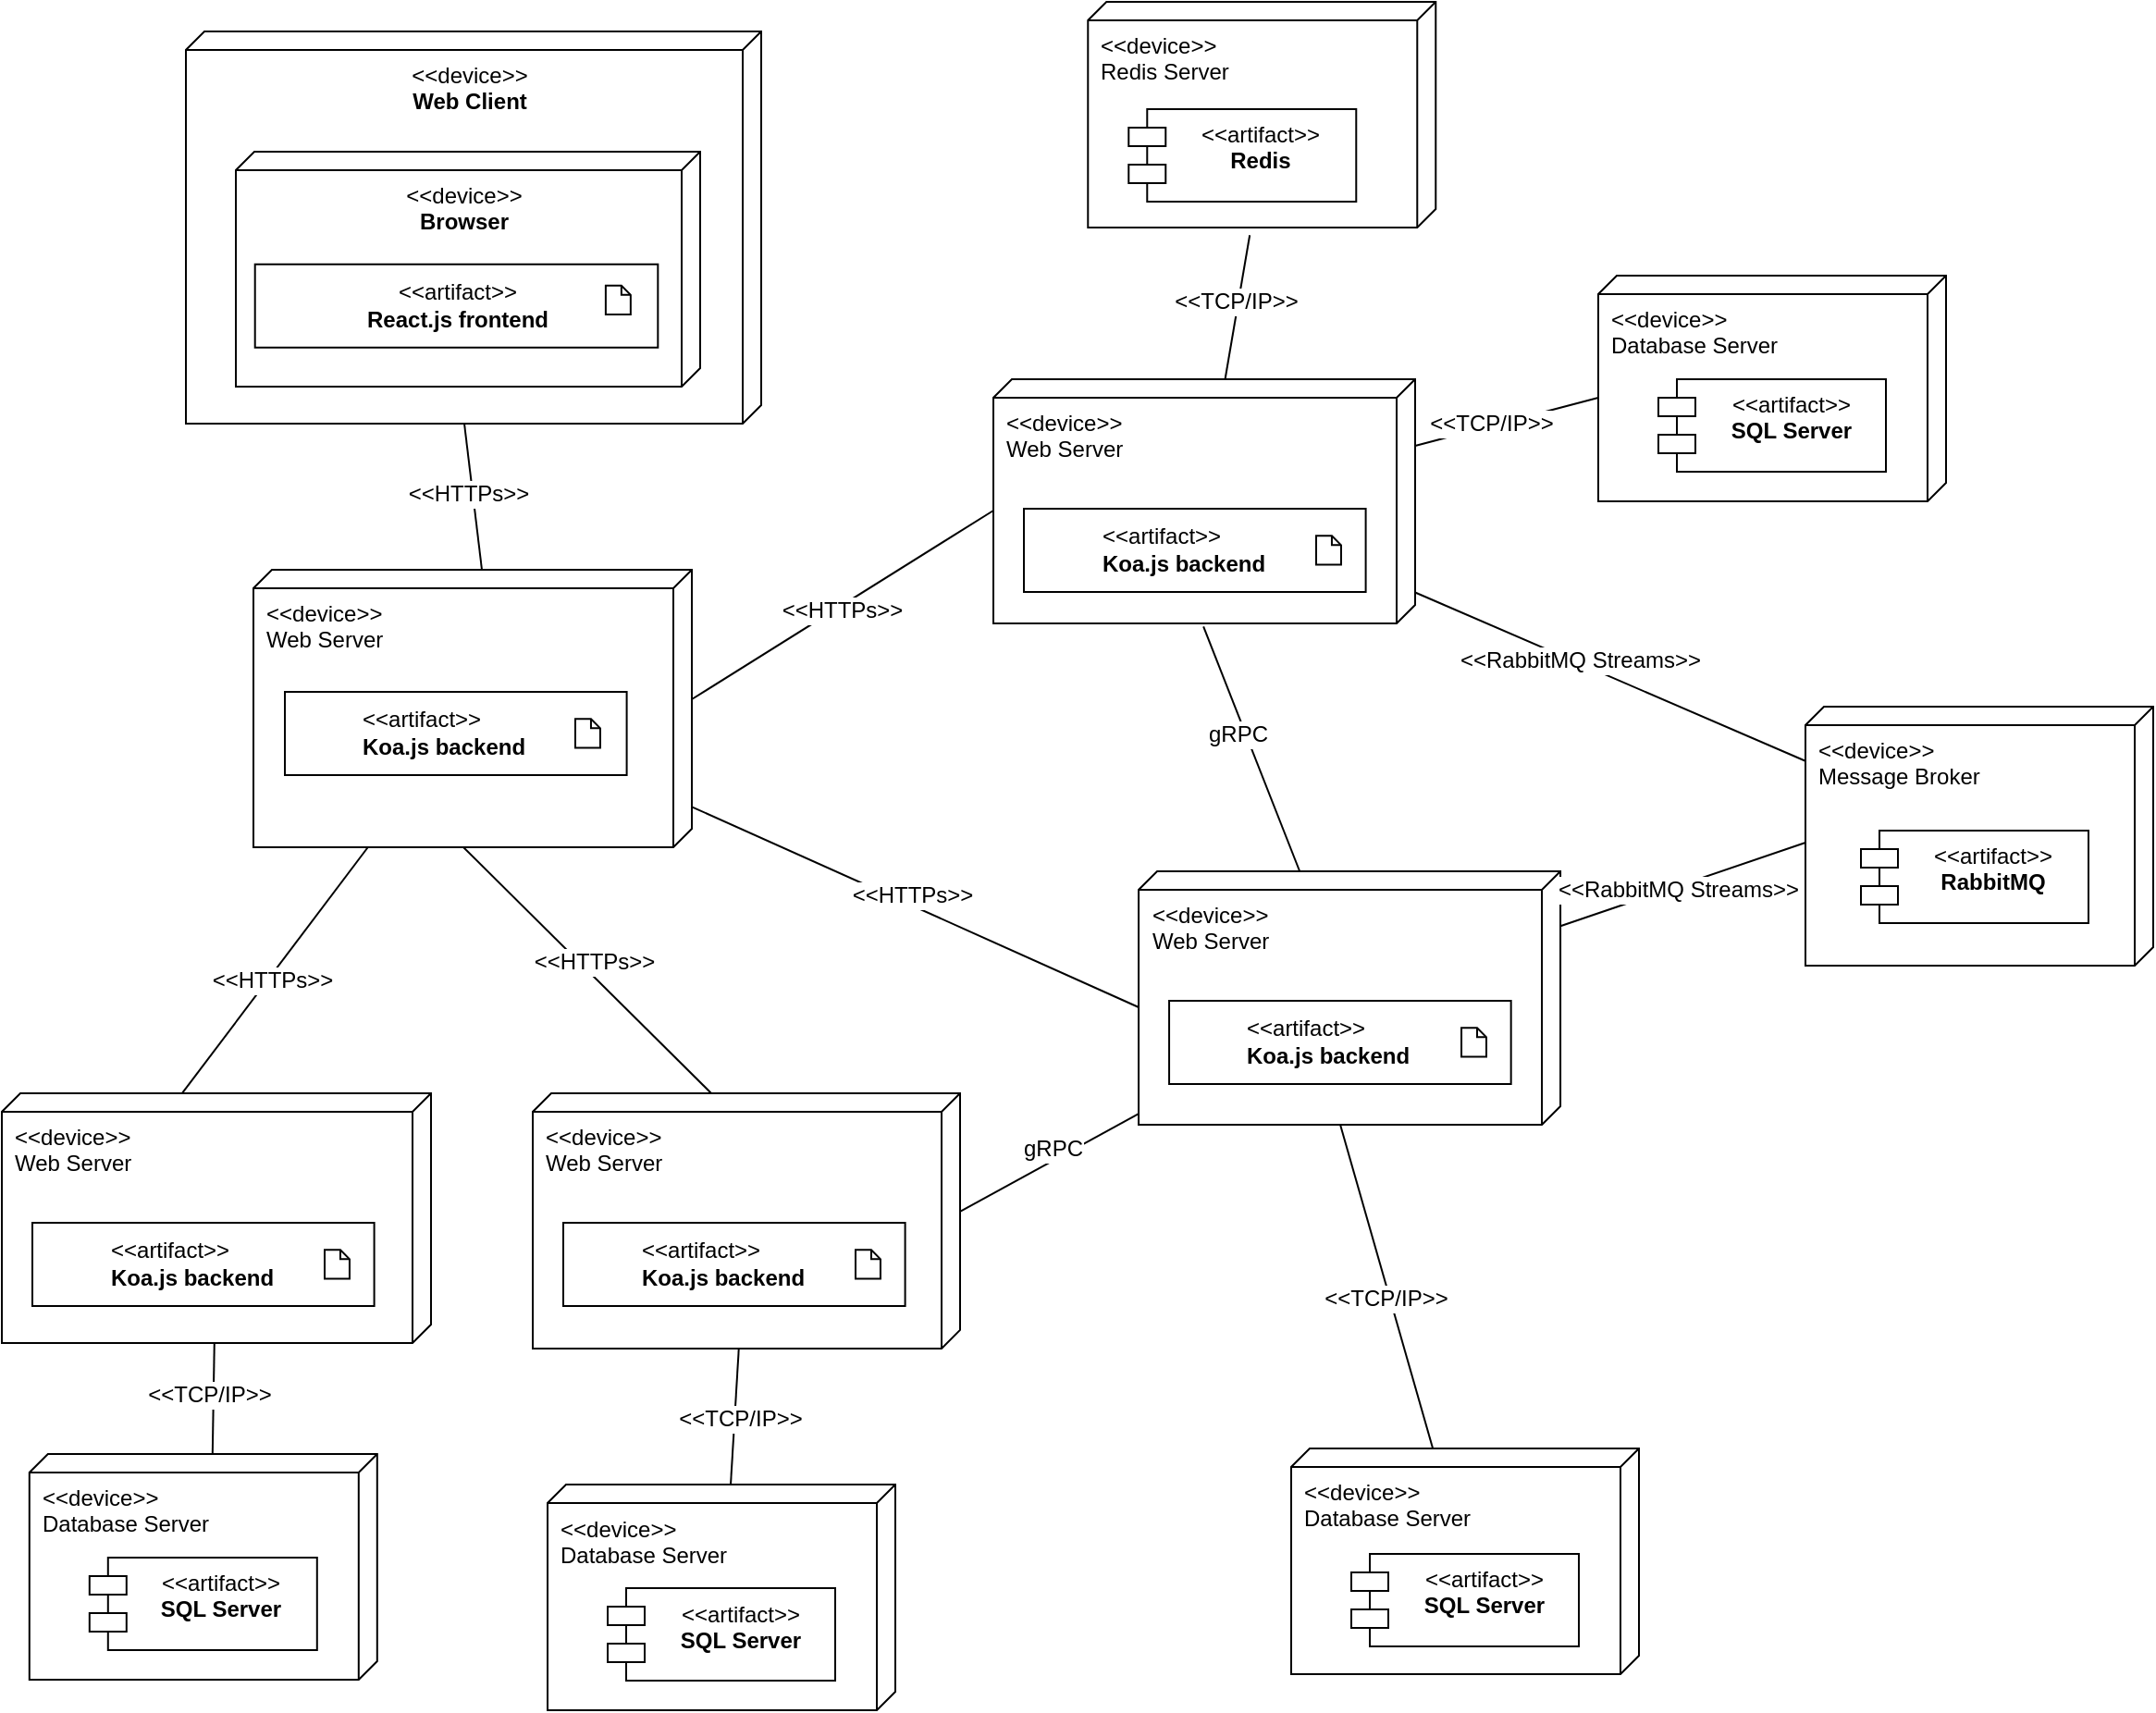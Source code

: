 <mxfile version="24.4.0" type="device">
  <diagram name="Страница — 1" id="3Pz3VTa9bkJj7eRFnceC">
    <mxGraphModel dx="2834" dy="2169" grid="0" gridSize="10" guides="1" tooltips="1" connect="1" arrows="1" fold="1" page="0" pageScale="1" pageWidth="827" pageHeight="1169" math="0" shadow="0">
      <root>
        <mxCell id="0" />
        <mxCell id="1" parent="0" />
        <mxCell id="kW7qW1S18t94HnQlwDXg-1" value="&amp;lt;&amp;lt;device&amp;gt;&amp;gt;&lt;div&gt;&lt;b&gt;Web Client&lt;/b&gt;&lt;/div&gt;" style="verticalAlign=top;align=center;shape=cube;size=10;direction=south;fontStyle=0;html=1;boundedLbl=1;spacingLeft=5;whiteSpace=wrap;" vertex="1" parent="1">
          <mxGeometry x="-50.5" y="-360" width="311" height="212" as="geometry" />
        </mxCell>
        <mxCell id="kW7qW1S18t94HnQlwDXg-2" value="&amp;lt;&amp;lt;device&amp;gt;&amp;gt;&lt;div&gt;&lt;b&gt;Browser&lt;/b&gt;&lt;/div&gt;" style="verticalAlign=top;align=center;shape=cube;size=10;direction=south;html=1;boundedLbl=1;spacingLeft=5;whiteSpace=wrap;" vertex="1" parent="kW7qW1S18t94HnQlwDXg-1">
          <mxGeometry width="251" height="127" relative="1" as="geometry">
            <mxPoint x="27" y="65" as="offset" />
          </mxGeometry>
        </mxCell>
        <mxCell id="kW7qW1S18t94HnQlwDXg-6" value="&amp;lt;&amp;lt;artifact&amp;gt;&amp;gt;&lt;div&gt;&lt;b&gt;React.js frontend&lt;/b&gt;&lt;/div&gt;" style="shape=partialRectangle;html=1;top=1;align=center;" vertex="1" parent="kW7qW1S18t94HnQlwDXg-1">
          <mxGeometry x="37.357" y="125.88" width="217.803" height="44.96" as="geometry" />
        </mxCell>
        <mxCell id="kW7qW1S18t94HnQlwDXg-5" value="" style="shape=note2;boundedLbl=1;whiteSpace=wrap;html=1;size=5;verticalAlign=top;align=center;" vertex="1" parent="kW7qW1S18t94HnQlwDXg-1">
          <mxGeometry x="226.946" y="137.4" width="13.477" height="15.6" as="geometry" />
        </mxCell>
        <mxCell id="kW7qW1S18t94HnQlwDXg-110" style="edgeStyle=none;curved=1;rounded=0;orthogonalLoop=1;jettySize=auto;html=1;fontSize=12;startSize=8;endSize=8;endArrow=none;endFill=0;" edge="1" parent="1" source="kW7qW1S18t94HnQlwDXg-11">
          <mxGeometry relative="1" as="geometry">
            <mxPoint x="524.588" y="-249.882" as="targetPoint" />
          </mxGeometry>
        </mxCell>
        <mxCell id="kW7qW1S18t94HnQlwDXg-112" value="&amp;lt;&amp;lt;TCP/IP&amp;gt;&amp;gt;" style="edgeLabel;html=1;align=center;verticalAlign=middle;resizable=0;points=[];fontSize=12;" vertex="1" connectable="0" parent="kW7qW1S18t94HnQlwDXg-110">
          <mxGeometry x="0.079" y="2" relative="1" as="geometry">
            <mxPoint as="offset" />
          </mxGeometry>
        </mxCell>
        <mxCell id="kW7qW1S18t94HnQlwDXg-120" style="edgeStyle=none;curved=1;rounded=0;orthogonalLoop=1;jettySize=auto;html=1;fontSize=12;startSize=8;endSize=8;endArrow=none;endFill=0;" edge="1" parent="1" source="kW7qW1S18t94HnQlwDXg-11" target="kW7qW1S18t94HnQlwDXg-118">
          <mxGeometry relative="1" as="geometry" />
        </mxCell>
        <mxCell id="kW7qW1S18t94HnQlwDXg-123" value="&amp;lt;&amp;lt;RabbitMQ Streams&amp;gt;&amp;gt;" style="edgeLabel;html=1;align=center;verticalAlign=middle;resizable=0;points=[];fontSize=12;" vertex="1" connectable="0" parent="kW7qW1S18t94HnQlwDXg-120">
          <mxGeometry x="-0.163" y="2" relative="1" as="geometry">
            <mxPoint as="offset" />
          </mxGeometry>
        </mxCell>
        <mxCell id="kW7qW1S18t94HnQlwDXg-11" value="&amp;lt;&amp;lt;device&amp;gt;&amp;gt;&lt;div&gt;Web Server&lt;/div&gt;" style="verticalAlign=top;align=left;shape=cube;size=10;direction=south;fontStyle=0;html=1;boundedLbl=1;spacingLeft=5;whiteSpace=wrap;" vertex="1" parent="1">
          <mxGeometry x="386" y="-172" width="228" height="132" as="geometry" />
        </mxCell>
        <mxCell id="kW7qW1S18t94HnQlwDXg-13" value="&lt;blockquote style=&quot;margin: 0 0 0 40px; border: none; padding: 0px;&quot;&gt;&amp;lt;&amp;lt;artifact&amp;gt;&amp;gt;&lt;/blockquote&gt;&lt;blockquote style=&quot;margin: 0 0 0 40px; border: none; padding: 0px;&quot;&gt;&lt;div&gt;&lt;b&gt;Koa.js backend&lt;/b&gt;&lt;/div&gt;&lt;/blockquote&gt;" style="shape=partialRectangle;html=1;top=1;align=left;" vertex="1" parent="1">
          <mxGeometry x="402.5" y="-102" width="184.8" height="44.96" as="geometry" />
        </mxCell>
        <mxCell id="kW7qW1S18t94HnQlwDXg-16" value="" style="shape=note2;boundedLbl=1;whiteSpace=wrap;html=1;size=5;verticalAlign=top;align=center;" vertex="1" parent="1">
          <mxGeometry x="560.496" y="-87.32" width="13.477" height="15.6" as="geometry" />
        </mxCell>
        <mxCell id="kW7qW1S18t94HnQlwDXg-98" style="edgeStyle=none;curved=1;rounded=0;orthogonalLoop=1;jettySize=auto;html=1;fontSize=12;startSize=8;endSize=8;exitX=0;exitY=0;exitDx=137;exitDy=119;exitPerimeter=0;endArrow=none;endFill=0;" edge="1" parent="1" source="kW7qW1S18t94HnQlwDXg-43" target="kW7qW1S18t94HnQlwDXg-89">
          <mxGeometry relative="1" as="geometry">
            <mxPoint x="427.996" y="155" as="sourcePoint" />
          </mxGeometry>
        </mxCell>
        <mxCell id="kW7qW1S18t94HnQlwDXg-99" value="&amp;lt;&amp;lt;TCP/IP&amp;gt;&amp;gt;" style="edgeLabel;html=1;align=center;verticalAlign=middle;resizable=0;points=[];fontSize=12;" vertex="1" connectable="0" parent="kW7qW1S18t94HnQlwDXg-98">
          <mxGeometry x="0.063" y="-2" relative="1" as="geometry">
            <mxPoint as="offset" />
          </mxGeometry>
        </mxCell>
        <mxCell id="kW7qW1S18t94HnQlwDXg-113" style="edgeStyle=none;curved=1;rounded=0;orthogonalLoop=1;jettySize=auto;html=1;fontSize=12;startSize=8;endSize=8;endArrow=none;endFill=0;" edge="1" parent="1" source="kW7qW1S18t94HnQlwDXg-43">
          <mxGeometry relative="1" as="geometry">
            <mxPoint x="499.571" y="-38.286" as="targetPoint" />
          </mxGeometry>
        </mxCell>
        <mxCell id="kW7qW1S18t94HnQlwDXg-115" value="gRPC" style="edgeLabel;html=1;align=center;verticalAlign=middle;resizable=0;points=[];fontSize=12;" vertex="1" connectable="0" parent="kW7qW1S18t94HnQlwDXg-113">
          <mxGeometry x="0.142" y="4" relative="1" as="geometry">
            <mxPoint as="offset" />
          </mxGeometry>
        </mxCell>
        <mxCell id="kW7qW1S18t94HnQlwDXg-43" value="&amp;lt;&amp;lt;device&amp;gt;&amp;gt;&lt;div&gt;Web Server&lt;/div&gt;" style="verticalAlign=top;align=left;shape=cube;size=10;direction=south;fontStyle=0;html=1;boundedLbl=1;spacingLeft=5;whiteSpace=wrap;" vertex="1" parent="1">
          <mxGeometry x="464.53" y="94" width="228" height="137" as="geometry" />
        </mxCell>
        <mxCell id="kW7qW1S18t94HnQlwDXg-44" value="&lt;blockquote style=&quot;margin: 0 0 0 40px; border: none; padding: 0px;&quot;&gt;&amp;lt;&amp;lt;artifact&amp;gt;&amp;gt;&lt;/blockquote&gt;&lt;blockquote style=&quot;margin: 0 0 0 40px; border: none; padding: 0px;&quot;&gt;&lt;div&gt;&lt;b&gt;Koa.js backend&lt;/b&gt;&lt;/div&gt;&lt;/blockquote&gt;" style="shape=partialRectangle;html=1;top=1;align=left;" vertex="1" parent="1">
          <mxGeometry x="481.03" y="164" width="184.8" height="44.96" as="geometry" />
        </mxCell>
        <mxCell id="kW7qW1S18t94HnQlwDXg-45" value="" style="shape=note2;boundedLbl=1;whiteSpace=wrap;html=1;size=5;verticalAlign=top;align=center;" vertex="1" parent="1">
          <mxGeometry x="639.026" y="178.68" width="13.477" height="15.6" as="geometry" />
        </mxCell>
        <mxCell id="kW7qW1S18t94HnQlwDXg-50" value="&amp;lt;&amp;lt;device&amp;gt;&amp;gt;&lt;div&gt;Web Server&lt;/div&gt;" style="verticalAlign=top;align=left;shape=cube;size=10;direction=south;fontStyle=0;html=1;boundedLbl=1;spacingLeft=5;whiteSpace=wrap;" vertex="1" parent="1">
          <mxGeometry x="137" y="213.98" width="231" height="138" as="geometry" />
        </mxCell>
        <mxCell id="kW7qW1S18t94HnQlwDXg-51" value="&lt;blockquote style=&quot;margin: 0 0 0 40px; border: none; padding: 0px;&quot;&gt;&amp;lt;&amp;lt;artifact&amp;gt;&amp;gt;&lt;/blockquote&gt;&lt;blockquote style=&quot;margin: 0 0 0 40px; border: none; padding: 0px;&quot;&gt;&lt;div&gt;&lt;b&gt;Koa.js backend&lt;/b&gt;&lt;/div&gt;&lt;/blockquote&gt;" style="shape=partialRectangle;html=1;top=1;align=left;" vertex="1" parent="1">
          <mxGeometry x="153.5" y="283.98" width="184.8" height="44.96" as="geometry" />
        </mxCell>
        <mxCell id="kW7qW1S18t94HnQlwDXg-52" value="" style="shape=note2;boundedLbl=1;whiteSpace=wrap;html=1;size=5;verticalAlign=top;align=center;" vertex="1" parent="1">
          <mxGeometry x="311.496" y="298.66" width="13.477" height="15.6" as="geometry" />
        </mxCell>
        <mxCell id="kW7qW1S18t94HnQlwDXg-57" value="&amp;lt;&amp;lt;device&amp;gt;&amp;gt;&lt;div&gt;Web Server&lt;/div&gt;" style="verticalAlign=top;align=left;shape=cube;size=10;direction=south;fontStyle=0;html=1;boundedLbl=1;spacingLeft=5;whiteSpace=wrap;" vertex="1" parent="1">
          <mxGeometry x="-150" y="213.98" width="232" height="135.02" as="geometry" />
        </mxCell>
        <mxCell id="kW7qW1S18t94HnQlwDXg-58" value="&lt;blockquote style=&quot;margin: 0 0 0 40px; border: none; padding: 0px;&quot;&gt;&amp;lt;&amp;lt;artifact&amp;gt;&amp;gt;&lt;/blockquote&gt;&lt;blockquote style=&quot;margin: 0 0 0 40px; border: none; padding: 0px;&quot;&gt;&lt;div&gt;&lt;b&gt;Koa.js backend&lt;/b&gt;&lt;/div&gt;&lt;/blockquote&gt;" style="shape=partialRectangle;html=1;top=1;align=left;" vertex="1" parent="1">
          <mxGeometry x="-133.5" y="283.98" width="184.8" height="44.96" as="geometry" />
        </mxCell>
        <mxCell id="kW7qW1S18t94HnQlwDXg-59" value="" style="shape=note2;boundedLbl=1;whiteSpace=wrap;html=1;size=5;verticalAlign=top;align=center;" vertex="1" parent="1">
          <mxGeometry x="24.496" y="298.66" width="13.477" height="15.6" as="geometry" />
        </mxCell>
        <mxCell id="kW7qW1S18t94HnQlwDXg-65" value="&amp;lt;&amp;lt;device&amp;gt;&amp;gt;&lt;div&gt;Web Server&lt;/div&gt;" style="verticalAlign=top;align=left;shape=cube;size=10;direction=south;fontStyle=0;html=1;boundedLbl=1;spacingLeft=5;whiteSpace=wrap;" vertex="1" parent="1">
          <mxGeometry x="-14" y="-69" width="237" height="150" as="geometry" />
        </mxCell>
        <mxCell id="kW7qW1S18t94HnQlwDXg-66" value="&lt;blockquote style=&quot;margin: 0 0 0 40px; border: none; padding: 0px;&quot;&gt;&amp;lt;&amp;lt;artifact&amp;gt;&amp;gt;&lt;/blockquote&gt;&lt;blockquote style=&quot;margin: 0 0 0 40px; border: none; padding: 0px;&quot;&gt;&lt;div&gt;&lt;b&gt;Koa.js backend&lt;/b&gt;&lt;/div&gt;&lt;/blockquote&gt;" style="shape=partialRectangle;html=1;top=1;align=left;" vertex="1" parent="1">
          <mxGeometry x="3.0" y="-3.0" width="184.8" height="44.96" as="geometry" />
        </mxCell>
        <mxCell id="kW7qW1S18t94HnQlwDXg-67" value="" style="shape=note2;boundedLbl=1;whiteSpace=wrap;html=1;size=5;verticalAlign=top;align=center;" vertex="1" parent="1">
          <mxGeometry x="159.996" y="11.68" width="13.477" height="15.6" as="geometry" />
        </mxCell>
        <mxCell id="kW7qW1S18t94HnQlwDXg-68" style="edgeStyle=none;curved=1;rounded=0;orthogonalLoop=1;jettySize=auto;html=1;exitX=0;exitY=0;exitDx=212.0;exitDy=160.5;exitPerimeter=0;entryX=0;entryY=0;entryDx=0;entryDy=113.5;entryPerimeter=0;fontSize=12;startSize=8;endSize=8;endArrow=none;endFill=0;" edge="1" parent="1" source="kW7qW1S18t94HnQlwDXg-1" target="kW7qW1S18t94HnQlwDXg-65">
          <mxGeometry relative="1" as="geometry" />
        </mxCell>
        <mxCell id="kW7qW1S18t94HnQlwDXg-69" value="&amp;lt;&amp;lt;HTTPs&amp;gt;&amp;gt;" style="edgeLabel;html=1;align=center;verticalAlign=middle;resizable=0;points=[];fontSize=12;" vertex="1" connectable="0" parent="kW7qW1S18t94HnQlwDXg-68">
          <mxGeometry x="-0.055" y="-3" relative="1" as="geometry">
            <mxPoint as="offset" />
          </mxGeometry>
        </mxCell>
        <mxCell id="kW7qW1S18t94HnQlwDXg-70" style="edgeStyle=none;curved=1;rounded=0;orthogonalLoop=1;jettySize=auto;html=1;entryX=0;entryY=0;entryDx=0;entryDy=134.5;entryPerimeter=0;fontSize=12;startSize=8;endSize=8;endArrow=none;endFill=0;" edge="1" parent="1" source="kW7qW1S18t94HnQlwDXg-65" target="kW7qW1S18t94HnQlwDXg-57">
          <mxGeometry relative="1" as="geometry" />
        </mxCell>
        <mxCell id="kW7qW1S18t94HnQlwDXg-71" value="&amp;lt;&amp;lt;HTTPs&amp;gt;&amp;gt;" style="edgeLabel;html=1;align=center;verticalAlign=middle;resizable=0;points=[];fontSize=12;" vertex="1" connectable="0" parent="kW7qW1S18t94HnQlwDXg-70">
          <mxGeometry x="0.06" y="2" relative="1" as="geometry">
            <mxPoint as="offset" />
          </mxGeometry>
        </mxCell>
        <mxCell id="kW7qW1S18t94HnQlwDXg-72" style="edgeStyle=none;curved=1;rounded=0;orthogonalLoop=1;jettySize=auto;html=1;exitX=0;exitY=0;exitDx=150;exitDy=123.5;exitPerimeter=0;entryX=0;entryY=0;entryDx=0;entryDy=134.5;entryPerimeter=0;fontSize=12;startSize=8;endSize=8;endArrow=none;endFill=0;" edge="1" parent="1" source="kW7qW1S18t94HnQlwDXg-65" target="kW7qW1S18t94HnQlwDXg-50">
          <mxGeometry relative="1" as="geometry" />
        </mxCell>
        <mxCell id="kW7qW1S18t94HnQlwDXg-73" value="&amp;lt;&amp;lt;HTTPs&amp;gt;&amp;gt;" style="edgeLabel;html=1;align=center;verticalAlign=middle;resizable=0;points=[];fontSize=12;" vertex="1" connectable="0" parent="kW7qW1S18t94HnQlwDXg-72">
          <mxGeometry x="-0.016" y="5" relative="1" as="geometry">
            <mxPoint x="1" as="offset" />
          </mxGeometry>
        </mxCell>
        <mxCell id="kW7qW1S18t94HnQlwDXg-75" style="edgeStyle=none;curved=1;rounded=0;orthogonalLoop=1;jettySize=auto;html=1;exitX=0;exitY=0;exitDx=70;exitDy=0;exitPerimeter=0;entryX=0;entryY=0;entryDx=71;entryDy=228;entryPerimeter=0;fontSize=12;startSize=8;endSize=8;endArrow=none;endFill=0;" edge="1" parent="1" source="kW7qW1S18t94HnQlwDXg-65" target="kW7qW1S18t94HnQlwDXg-11">
          <mxGeometry relative="1" as="geometry" />
        </mxCell>
        <mxCell id="kW7qW1S18t94HnQlwDXg-76" value="&amp;lt;&amp;lt;HTTPs&amp;gt;&amp;gt;" style="edgeLabel;html=1;align=center;verticalAlign=middle;resizable=0;points=[];fontSize=12;" vertex="1" connectable="0" parent="kW7qW1S18t94HnQlwDXg-75">
          <mxGeometry x="-0.023" y="-2" relative="1" as="geometry">
            <mxPoint as="offset" />
          </mxGeometry>
        </mxCell>
        <mxCell id="kW7qW1S18t94HnQlwDXg-77" style="edgeStyle=none;curved=1;rounded=0;orthogonalLoop=1;jettySize=auto;html=1;entryX=0;entryY=0;entryDx=73.5;entryDy=228;entryPerimeter=0;fontSize=12;startSize=8;endSize=8;endArrow=none;endFill=0;" edge="1" parent="1" source="kW7qW1S18t94HnQlwDXg-65" target="kW7qW1S18t94HnQlwDXg-43">
          <mxGeometry relative="1" as="geometry" />
        </mxCell>
        <mxCell id="kW7qW1S18t94HnQlwDXg-78" value="&amp;lt;&amp;lt;HTTPs&amp;gt;&amp;gt;" style="edgeLabel;html=1;align=center;verticalAlign=middle;resizable=0;points=[];fontSize=12;" vertex="1" connectable="0" parent="kW7qW1S18t94HnQlwDXg-77">
          <mxGeometry x="-0.034" y="5" relative="1" as="geometry">
            <mxPoint as="offset" />
          </mxGeometry>
        </mxCell>
        <mxCell id="kW7qW1S18t94HnQlwDXg-79" value="&amp;lt;&amp;lt;device&amp;gt;&amp;gt;&lt;div&gt;Database Server&lt;/div&gt;" style="verticalAlign=top;align=left;shape=cube;size=10;direction=south;fontStyle=0;html=1;boundedLbl=1;spacingLeft=5;whiteSpace=wrap;" vertex="1" parent="1">
          <mxGeometry x="-135.1" y="409" width="188" height="122" as="geometry" />
        </mxCell>
        <mxCell id="kW7qW1S18t94HnQlwDXg-82" style="edgeStyle=none;curved=1;rounded=0;orthogonalLoop=1;jettySize=auto;html=1;entryX=0;entryY=0;entryDx=0;entryDy=89.0;entryPerimeter=0;fontSize=12;startSize=8;endSize=8;endArrow=none;endFill=0;" edge="1" parent="1" source="kW7qW1S18t94HnQlwDXg-57" target="kW7qW1S18t94HnQlwDXg-79">
          <mxGeometry relative="1" as="geometry" />
        </mxCell>
        <mxCell id="kW7qW1S18t94HnQlwDXg-83" value="&amp;lt;&amp;lt;TCP/IP&amp;gt;&amp;gt;" style="edgeLabel;html=1;align=center;verticalAlign=middle;resizable=0;points=[];fontSize=12;" vertex="1" connectable="0" parent="kW7qW1S18t94HnQlwDXg-82">
          <mxGeometry x="-0.083" y="-3" relative="1" as="geometry">
            <mxPoint as="offset" />
          </mxGeometry>
        </mxCell>
        <mxCell id="kW7qW1S18t94HnQlwDXg-84" value="&lt;span style=&quot;text-wrap: nowrap;&quot;&gt;&amp;lt;&amp;lt;artifact&amp;gt;&amp;gt;&lt;/span&gt;&lt;div style=&quot;text-wrap: nowrap;&quot;&gt;&lt;b&gt;SQL Server&lt;/b&gt;&lt;/div&gt;" style="shape=module;align=left;spacingLeft=20;align=center;verticalAlign=top;whiteSpace=wrap;html=1;" vertex="1" parent="1">
          <mxGeometry x="-102.6" y="465" width="123" height="50" as="geometry" />
        </mxCell>
        <mxCell id="kW7qW1S18t94HnQlwDXg-86" value="&amp;lt;&amp;lt;device&amp;gt;&amp;gt;&lt;div&gt;Database Server&lt;/div&gt;" style="verticalAlign=top;align=left;shape=cube;size=10;direction=south;fontStyle=0;html=1;boundedLbl=1;spacingLeft=5;whiteSpace=wrap;" vertex="1" parent="1">
          <mxGeometry x="145" y="425.5" width="188" height="122" as="geometry" />
        </mxCell>
        <mxCell id="kW7qW1S18t94HnQlwDXg-88" value="&lt;span style=&quot;text-wrap: nowrap;&quot;&gt;&amp;lt;&amp;lt;artifact&amp;gt;&amp;gt;&lt;/span&gt;&lt;div style=&quot;text-wrap: nowrap;&quot;&gt;&lt;b&gt;SQL Server&lt;/b&gt;&lt;/div&gt;" style="shape=module;align=left;spacingLeft=20;align=center;verticalAlign=top;whiteSpace=wrap;html=1;" vertex="1" parent="1">
          <mxGeometry x="177.5" y="481.5" width="123" height="50" as="geometry" />
        </mxCell>
        <mxCell id="kW7qW1S18t94HnQlwDXg-89" value="&amp;lt;&amp;lt;device&amp;gt;&amp;gt;&lt;div&gt;Database Server&lt;/div&gt;" style="verticalAlign=top;align=left;shape=cube;size=10;direction=south;fontStyle=0;html=1;boundedLbl=1;spacingLeft=5;whiteSpace=wrap;" vertex="1" parent="1">
          <mxGeometry x="547" y="406" width="188" height="122" as="geometry" />
        </mxCell>
        <mxCell id="kW7qW1S18t94HnQlwDXg-90" value="&lt;span style=&quot;text-wrap: nowrap;&quot;&gt;&amp;lt;&amp;lt;artifact&amp;gt;&amp;gt;&lt;/span&gt;&lt;div style=&quot;text-wrap: nowrap;&quot;&gt;&lt;b&gt;SQL Server&lt;/b&gt;&lt;/div&gt;" style="shape=module;align=left;spacingLeft=20;align=center;verticalAlign=top;whiteSpace=wrap;html=1;" vertex="1" parent="1">
          <mxGeometry x="579.5" y="463.02" width="123" height="50" as="geometry" />
        </mxCell>
        <mxCell id="kW7qW1S18t94HnQlwDXg-94" value="&amp;lt;&amp;lt;device&amp;gt;&amp;gt;&lt;div&gt;Database Server&lt;/div&gt;" style="verticalAlign=top;align=left;shape=cube;size=10;direction=south;fontStyle=0;html=1;boundedLbl=1;spacingLeft=5;whiteSpace=wrap;" vertex="1" parent="1">
          <mxGeometry x="713" y="-228.0" width="188" height="122" as="geometry" />
        </mxCell>
        <mxCell id="kW7qW1S18t94HnQlwDXg-95" value="&lt;span style=&quot;text-wrap: nowrap;&quot;&gt;&amp;lt;&amp;lt;artifact&amp;gt;&amp;gt;&lt;/span&gt;&lt;div style=&quot;text-wrap: nowrap;&quot;&gt;&lt;b&gt;SQL Server&lt;/b&gt;&lt;/div&gt;" style="shape=module;align=left;spacingLeft=20;align=center;verticalAlign=top;whiteSpace=wrap;html=1;" vertex="1" parent="1">
          <mxGeometry x="745.5" y="-172.0" width="123" height="50" as="geometry" />
        </mxCell>
        <mxCell id="kW7qW1S18t94HnQlwDXg-96" style="edgeStyle=none;curved=1;rounded=0;orthogonalLoop=1;jettySize=auto;html=1;entryX=0;entryY=0;entryDx=0;entryDy=89.0;entryPerimeter=0;fontSize=12;startSize=8;endSize=8;endArrow=none;endFill=0;" edge="1" parent="1" source="kW7qW1S18t94HnQlwDXg-50" target="kW7qW1S18t94HnQlwDXg-86">
          <mxGeometry relative="1" as="geometry" />
        </mxCell>
        <mxCell id="kW7qW1S18t94HnQlwDXg-97" value="&amp;lt;&amp;lt;TCP/IP&amp;gt;&amp;gt;" style="edgeLabel;html=1;align=center;verticalAlign=middle;resizable=0;points=[];fontSize=12;" vertex="1" connectable="0" parent="kW7qW1S18t94HnQlwDXg-96">
          <mxGeometry x="0.02" y="3" relative="1" as="geometry">
            <mxPoint as="offset" />
          </mxGeometry>
        </mxCell>
        <mxCell id="kW7qW1S18t94HnQlwDXg-102" value="&amp;lt;&amp;lt;device&amp;gt;&amp;gt;&lt;div&gt;Redis Server&lt;/div&gt;" style="verticalAlign=top;align=left;shape=cube;size=10;direction=south;fontStyle=0;html=1;boundedLbl=1;spacingLeft=5;whiteSpace=wrap;" vertex="1" parent="1">
          <mxGeometry x="437.14" y="-376" width="188" height="122" as="geometry" />
        </mxCell>
        <mxCell id="kW7qW1S18t94HnQlwDXg-103" value="&lt;span style=&quot;text-wrap: nowrap;&quot;&gt;&amp;lt;&amp;lt;artifact&amp;gt;&amp;gt;&lt;/span&gt;&lt;div style=&quot;text-wrap: nowrap;&quot;&gt;&lt;b&gt;Redis&lt;/b&gt;&lt;/div&gt;" style="shape=module;align=left;spacingLeft=20;align=center;verticalAlign=top;whiteSpace=wrap;html=1;" vertex="1" parent="1">
          <mxGeometry x="459.14" y="-318" width="123" height="50" as="geometry" />
        </mxCell>
        <mxCell id="kW7qW1S18t94HnQlwDXg-109" style="edgeStyle=none;curved=1;rounded=0;orthogonalLoop=1;jettySize=auto;html=1;entryX=0;entryY=0;entryDx=66;entryDy=188.0;entryPerimeter=0;fontSize=12;startSize=8;endSize=8;endArrow=none;endFill=0;" edge="1" parent="1" source="kW7qW1S18t94HnQlwDXg-11" target="kW7qW1S18t94HnQlwDXg-94">
          <mxGeometry relative="1" as="geometry" />
        </mxCell>
        <mxCell id="kW7qW1S18t94HnQlwDXg-111" value="&amp;lt;&amp;lt;TCP/IP&amp;gt;&amp;gt;" style="edgeLabel;html=1;align=center;verticalAlign=middle;resizable=0;points=[];fontSize=12;" vertex="1" connectable="0" parent="kW7qW1S18t94HnQlwDXg-109">
          <mxGeometry x="-0.155" y="2" relative="1" as="geometry">
            <mxPoint y="1" as="offset" />
          </mxGeometry>
        </mxCell>
        <mxCell id="kW7qW1S18t94HnQlwDXg-116" style="edgeStyle=none;curved=1;rounded=0;orthogonalLoop=1;jettySize=auto;html=1;entryX=0;entryY=0;entryDx=64;entryDy=0;entryPerimeter=0;fontSize=12;startSize=8;endSize=8;endArrow=none;endFill=0;" edge="1" parent="1" source="kW7qW1S18t94HnQlwDXg-43" target="kW7qW1S18t94HnQlwDXg-50">
          <mxGeometry relative="1" as="geometry" />
        </mxCell>
        <mxCell id="kW7qW1S18t94HnQlwDXg-117" value="gRPC" style="edgeLabel;html=1;align=center;verticalAlign=middle;resizable=0;points=[];fontSize=12;" vertex="1" connectable="0" parent="kW7qW1S18t94HnQlwDXg-116">
          <mxGeometry x="-0.099" y="-6" relative="1" as="geometry">
            <mxPoint as="offset" />
          </mxGeometry>
        </mxCell>
        <mxCell id="kW7qW1S18t94HnQlwDXg-118" value="&amp;lt;&amp;lt;device&amp;gt;&amp;gt;&lt;div&gt;Message Broker&lt;/div&gt;" style="verticalAlign=top;align=left;shape=cube;size=10;direction=south;fontStyle=0;html=1;boundedLbl=1;spacingLeft=5;whiteSpace=wrap;" vertex="1" parent="1">
          <mxGeometry x="825" y="5" width="188" height="140" as="geometry" />
        </mxCell>
        <mxCell id="kW7qW1S18t94HnQlwDXg-119" value="&lt;span style=&quot;text-wrap: nowrap;&quot;&gt;&amp;lt;&amp;lt;artifact&amp;gt;&amp;gt;&lt;/span&gt;&lt;div style=&quot;text-wrap: nowrap;&quot;&gt;&lt;b&gt;RabbitMQ&lt;/b&gt;&lt;/div&gt;" style="shape=module;align=left;spacingLeft=20;align=center;verticalAlign=top;whiteSpace=wrap;html=1;" vertex="1" parent="1">
          <mxGeometry x="855" y="72.0" width="123" height="50" as="geometry" />
        </mxCell>
        <mxCell id="kW7qW1S18t94HnQlwDXg-121" style="edgeStyle=none;curved=1;rounded=0;orthogonalLoop=1;jettySize=auto;html=1;entryX=0;entryY=0;entryDx=73.5;entryDy=188.0;entryPerimeter=0;fontSize=12;startSize=8;endSize=8;endArrow=none;endFill=0;" edge="1" parent="1" source="kW7qW1S18t94HnQlwDXg-43" target="kW7qW1S18t94HnQlwDXg-118">
          <mxGeometry relative="1" as="geometry" />
        </mxCell>
        <mxCell id="kW7qW1S18t94HnQlwDXg-124" value="&amp;lt;&amp;lt;RabbitMQ Streams&amp;gt;&amp;gt;" style="edgeLabel;html=1;align=center;verticalAlign=middle;resizable=0;points=[];fontSize=12;" vertex="1" connectable="0" parent="kW7qW1S18t94HnQlwDXg-121">
          <mxGeometry x="-0.055" y="-1" relative="1" as="geometry">
            <mxPoint as="offset" />
          </mxGeometry>
        </mxCell>
      </root>
    </mxGraphModel>
  </diagram>
</mxfile>
